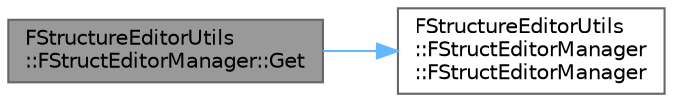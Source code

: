 digraph "FStructureEditorUtils::FStructEditorManager::Get"
{
 // INTERACTIVE_SVG=YES
 // LATEX_PDF_SIZE
  bgcolor="transparent";
  edge [fontname=Helvetica,fontsize=10,labelfontname=Helvetica,labelfontsize=10];
  node [fontname=Helvetica,fontsize=10,shape=box,height=0.2,width=0.4];
  rankdir="LR";
  Node1 [id="Node000001",label="FStructureEditorUtils\l::FStructEditorManager::Get",height=0.2,width=0.4,color="gray40", fillcolor="grey60", style="filled", fontcolor="black",tooltip=" "];
  Node1 -> Node2 [id="edge1_Node000001_Node000002",color="steelblue1",style="solid",tooltip=" "];
  Node2 [id="Node000002",label="FStructureEditorUtils\l::FStructEditorManager\l::FStructEditorManager",height=0.2,width=0.4,color="grey40", fillcolor="white", style="filled",URL="$d0/d89/classFStructureEditorUtils_1_1FStructEditorManager.html#ab74e9a24490c787a21e51c7e7f2079f8",tooltip=" "];
}
